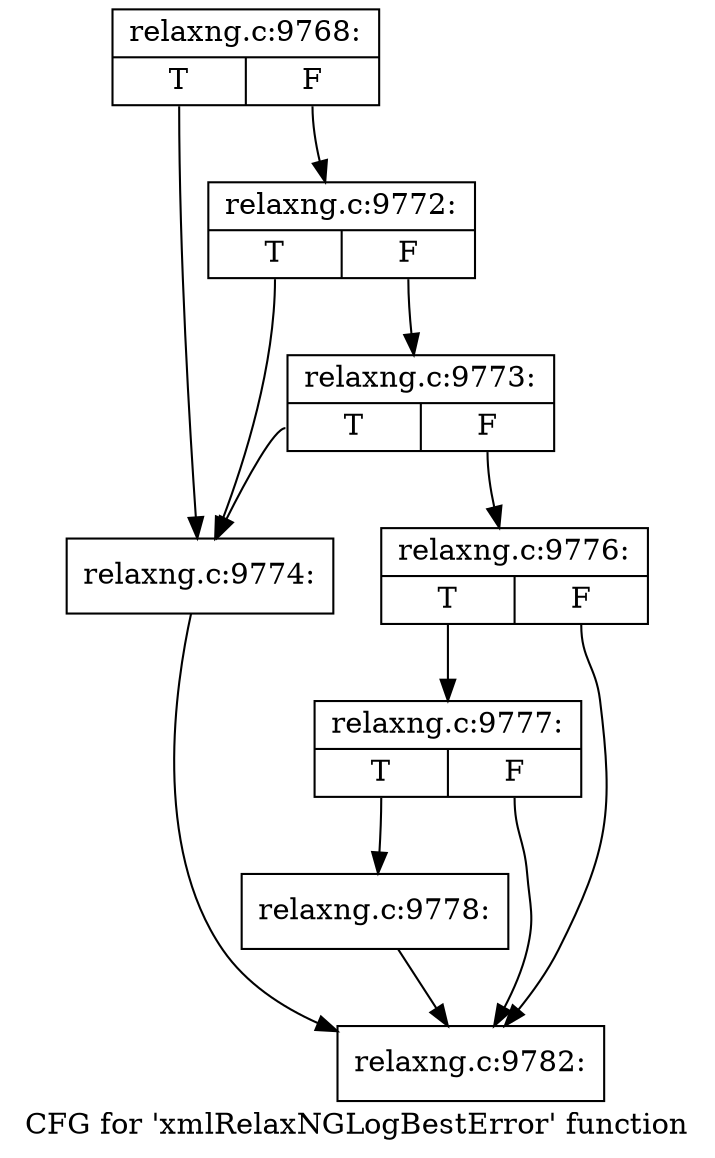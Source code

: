 digraph "CFG for 'xmlRelaxNGLogBestError' function" {
	label="CFG for 'xmlRelaxNGLogBestError' function";

	Node0x3f592a0 [shape=record,label="{relaxng.c:9768:|{<s0>T|<s1>F}}"];
	Node0x3f592a0:s0 -> Node0x3f5deb0;
	Node0x3f592a0:s1 -> Node0x3f5dfd0;
	Node0x3f5dfd0 [shape=record,label="{relaxng.c:9772:|{<s0>T|<s1>F}}"];
	Node0x3f5dfd0:s0 -> Node0x3f5deb0;
	Node0x3f5dfd0:s1 -> Node0x3f5df50;
	Node0x3f5df50 [shape=record,label="{relaxng.c:9773:|{<s0>T|<s1>F}}"];
	Node0x3f5df50:s0 -> Node0x3f5deb0;
	Node0x3f5df50:s1 -> Node0x3f5df00;
	Node0x3f5deb0 [shape=record,label="{relaxng.c:9774:}"];
	Node0x3f5deb0 -> Node0x3f5f700;
	Node0x3f5df00 [shape=record,label="{relaxng.c:9776:|{<s0>T|<s1>F}}"];
	Node0x3f5df00:s0 -> Node0x3f5f750;
	Node0x3f5df00:s1 -> Node0x3f5f700;
	Node0x3f5f750 [shape=record,label="{relaxng.c:9777:|{<s0>T|<s1>F}}"];
	Node0x3f5f750:s0 -> Node0x3f5f370;
	Node0x3f5f750:s1 -> Node0x3f5f700;
	Node0x3f5f370 [shape=record,label="{relaxng.c:9778:}"];
	Node0x3f5f370 -> Node0x3f5f700;
	Node0x3f5f700 [shape=record,label="{relaxng.c:9782:}"];
}
